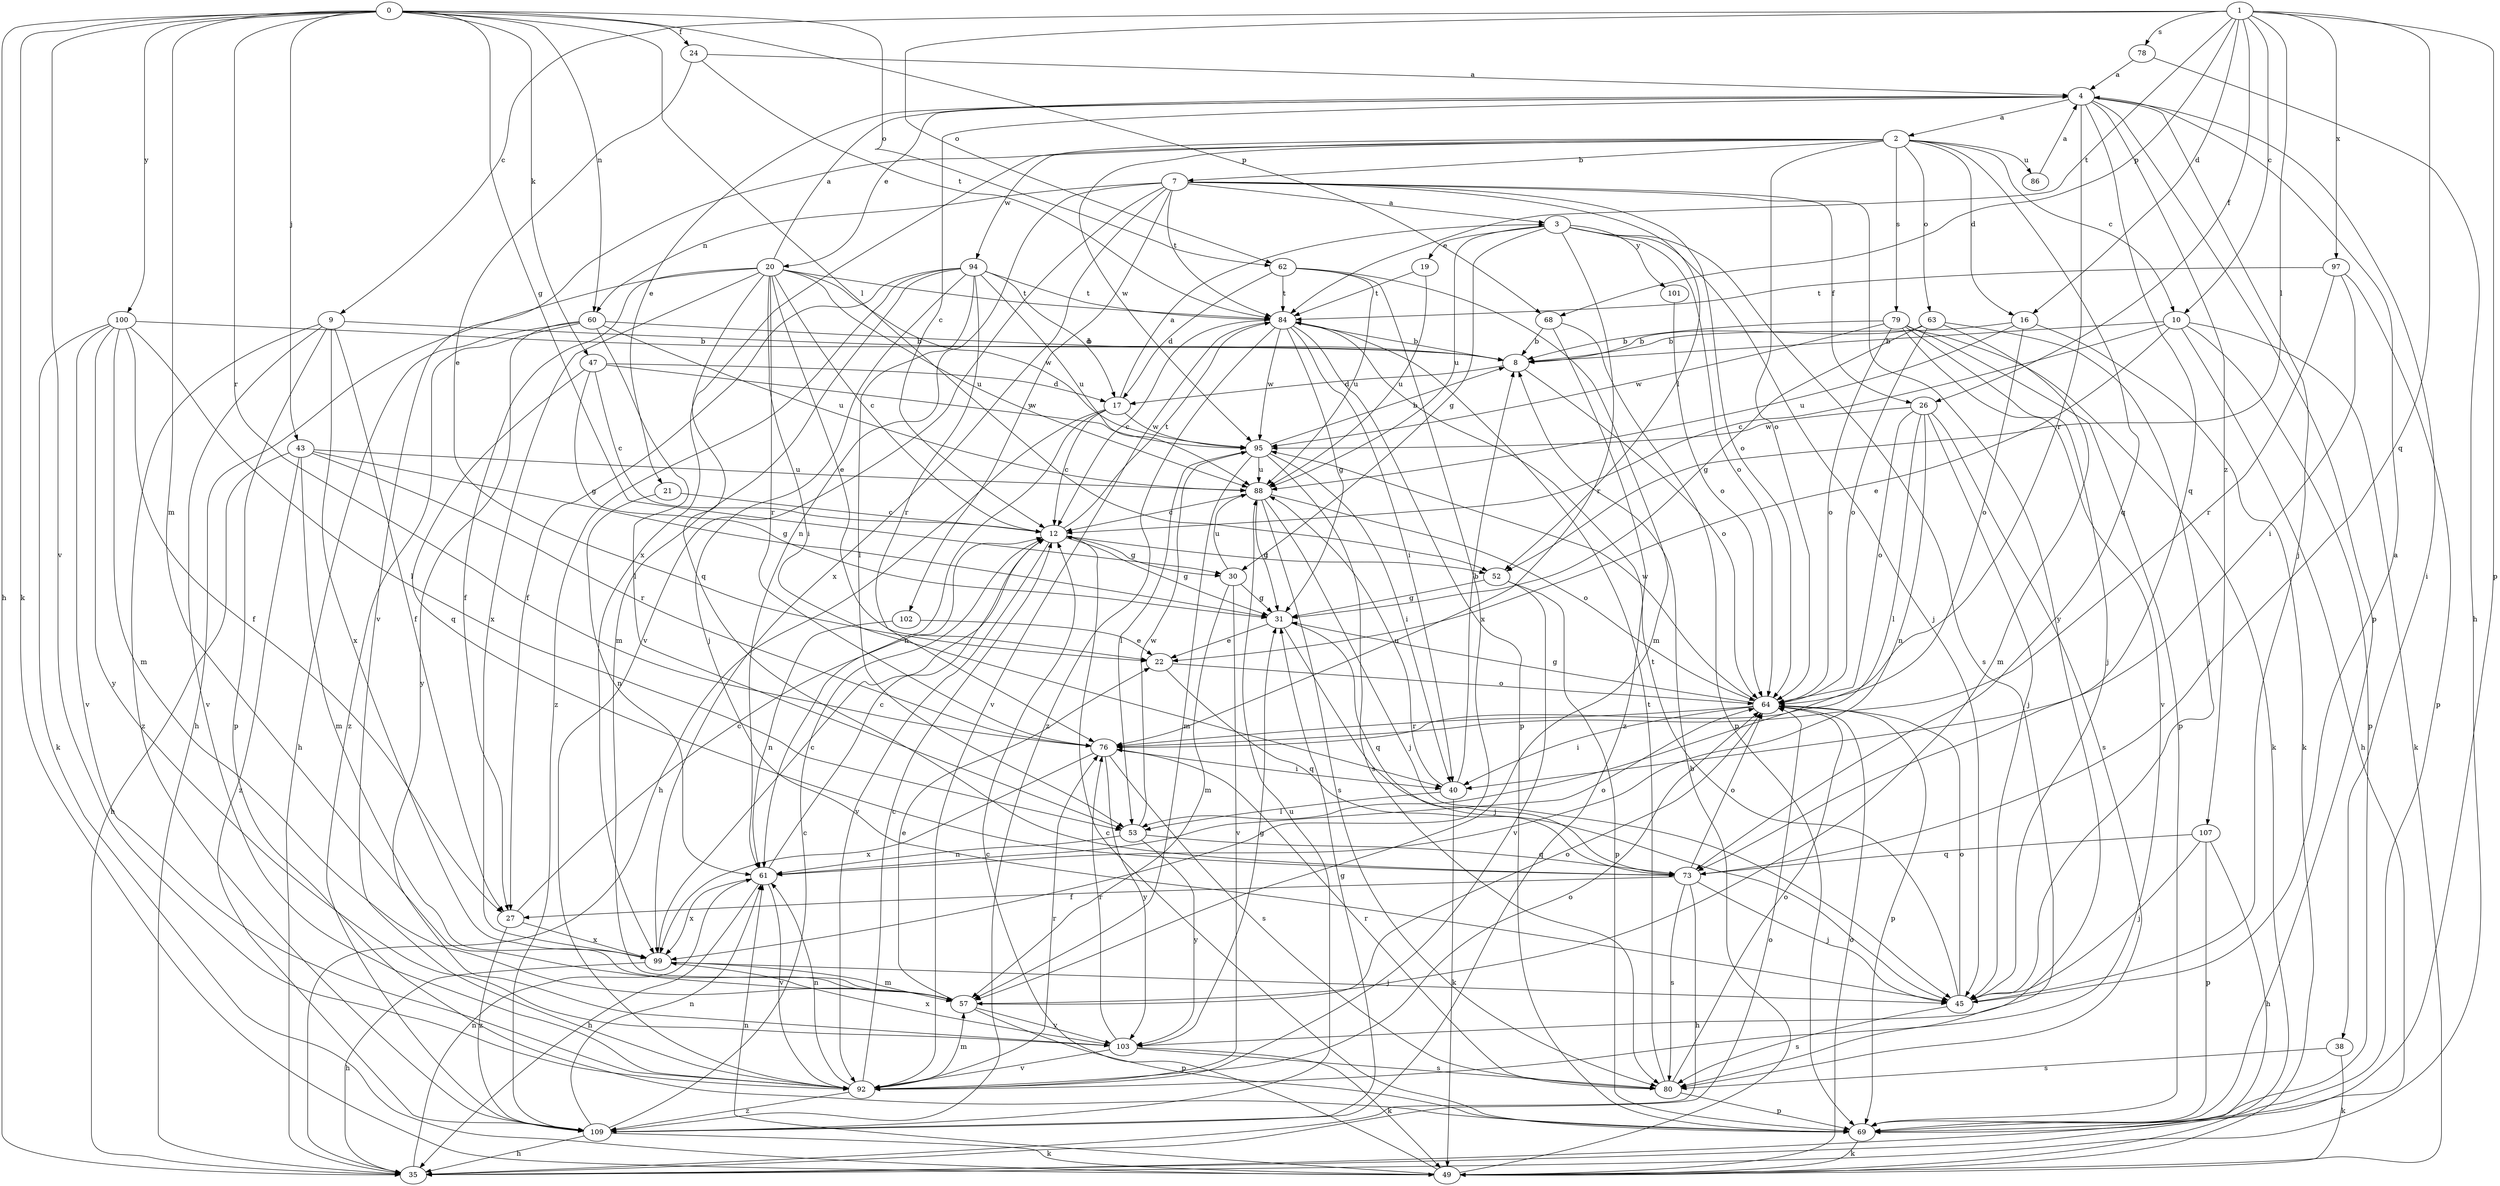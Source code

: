 strict digraph  {
0;
1;
2;
3;
4;
7;
8;
9;
10;
12;
16;
17;
19;
20;
21;
22;
24;
26;
27;
30;
31;
35;
38;
40;
43;
45;
47;
49;
52;
53;
57;
60;
61;
62;
63;
64;
68;
69;
73;
76;
78;
79;
80;
84;
86;
88;
92;
94;
95;
97;
99;
100;
101;
102;
103;
107;
109;
0 -> 24  [label=f];
0 -> 30  [label=g];
0 -> 35  [label=h];
0 -> 43  [label=j];
0 -> 47  [label=k];
0 -> 49  [label=k];
0 -> 52  [label=l];
0 -> 57  [label=m];
0 -> 60  [label=n];
0 -> 62  [label=o];
0 -> 68  [label=p];
0 -> 76  [label=r];
0 -> 92  [label=v];
0 -> 100  [label=y];
1 -> 9  [label=c];
1 -> 10  [label=c];
1 -> 16  [label=d];
1 -> 26  [label=f];
1 -> 52  [label=l];
1 -> 62  [label=o];
1 -> 68  [label=p];
1 -> 69  [label=p];
1 -> 73  [label=q];
1 -> 78  [label=s];
1 -> 84  [label=t];
1 -> 97  [label=x];
2 -> 7  [label=b];
2 -> 10  [label=c];
2 -> 16  [label=d];
2 -> 63  [label=o];
2 -> 64  [label=o];
2 -> 73  [label=q];
2 -> 79  [label=s];
2 -> 86  [label=u];
2 -> 92  [label=v];
2 -> 94  [label=w];
2 -> 95  [label=w];
2 -> 99  [label=x];
3 -> 19  [label=e];
3 -> 30  [label=g];
3 -> 45  [label=j];
3 -> 64  [label=o];
3 -> 76  [label=r];
3 -> 80  [label=s];
3 -> 88  [label=u];
3 -> 101  [label=y];
4 -> 2  [label=a];
4 -> 12  [label=c];
4 -> 20  [label=e];
4 -> 21  [label=e];
4 -> 38  [label=i];
4 -> 45  [label=j];
4 -> 69  [label=p];
4 -> 73  [label=q];
4 -> 76  [label=r];
4 -> 107  [label=z];
7 -> 3  [label=a];
7 -> 26  [label=f];
7 -> 52  [label=l];
7 -> 60  [label=n];
7 -> 61  [label=n];
7 -> 64  [label=o];
7 -> 84  [label=t];
7 -> 92  [label=v];
7 -> 99  [label=x];
7 -> 102  [label=y];
7 -> 103  [label=y];
8 -> 17  [label=d];
8 -> 64  [label=o];
9 -> 8  [label=b];
9 -> 27  [label=f];
9 -> 69  [label=p];
9 -> 92  [label=v];
9 -> 99  [label=x];
9 -> 109  [label=z];
10 -> 8  [label=b];
10 -> 12  [label=c];
10 -> 22  [label=e];
10 -> 35  [label=h];
10 -> 49  [label=k];
10 -> 69  [label=p];
12 -> 30  [label=g];
12 -> 31  [label=g];
12 -> 52  [label=l];
12 -> 84  [label=t];
12 -> 92  [label=v];
16 -> 8  [label=b];
16 -> 49  [label=k];
16 -> 64  [label=o];
16 -> 88  [label=u];
17 -> 3  [label=a];
17 -> 12  [label=c];
17 -> 35  [label=h];
17 -> 61  [label=n];
17 -> 95  [label=w];
19 -> 84  [label=t];
19 -> 88  [label=u];
20 -> 4  [label=a];
20 -> 12  [label=c];
20 -> 22  [label=e];
20 -> 27  [label=f];
20 -> 35  [label=h];
20 -> 40  [label=i];
20 -> 73  [label=q];
20 -> 76  [label=r];
20 -> 84  [label=t];
20 -> 88  [label=u];
20 -> 95  [label=w];
20 -> 99  [label=x];
21 -> 12  [label=c];
21 -> 61  [label=n];
22 -> 64  [label=o];
22 -> 73  [label=q];
24 -> 4  [label=a];
24 -> 22  [label=e];
24 -> 84  [label=t];
26 -> 45  [label=j];
26 -> 53  [label=l];
26 -> 61  [label=n];
26 -> 64  [label=o];
26 -> 80  [label=s];
26 -> 95  [label=w];
27 -> 12  [label=c];
27 -> 99  [label=x];
27 -> 109  [label=z];
30 -> 31  [label=g];
30 -> 57  [label=m];
30 -> 88  [label=u];
30 -> 92  [label=v];
31 -> 22  [label=e];
31 -> 45  [label=j];
31 -> 73  [label=q];
35 -> 61  [label=n];
35 -> 64  [label=o];
38 -> 49  [label=k];
38 -> 80  [label=s];
40 -> 8  [label=b];
40 -> 49  [label=k];
40 -> 53  [label=l];
40 -> 88  [label=u];
43 -> 31  [label=g];
43 -> 35  [label=h];
43 -> 57  [label=m];
43 -> 76  [label=r];
43 -> 88  [label=u];
43 -> 109  [label=z];
45 -> 4  [label=a];
45 -> 64  [label=o];
45 -> 80  [label=s];
45 -> 84  [label=t];
47 -> 12  [label=c];
47 -> 17  [label=d];
47 -> 31  [label=g];
47 -> 73  [label=q];
47 -> 95  [label=w];
49 -> 8  [label=b];
49 -> 12  [label=c];
49 -> 61  [label=n];
49 -> 64  [label=o];
52 -> 31  [label=g];
52 -> 69  [label=p];
52 -> 92  [label=v];
53 -> 61  [label=n];
53 -> 73  [label=q];
53 -> 95  [label=w];
53 -> 103  [label=y];
57 -> 22  [label=e];
57 -> 64  [label=o];
57 -> 69  [label=p];
57 -> 103  [label=y];
60 -> 8  [label=b];
60 -> 35  [label=h];
60 -> 53  [label=l];
60 -> 88  [label=u];
60 -> 103  [label=y];
60 -> 109  [label=z];
61 -> 12  [label=c];
61 -> 35  [label=h];
61 -> 64  [label=o];
61 -> 92  [label=v];
61 -> 99  [label=x];
62 -> 17  [label=d];
62 -> 57  [label=m];
62 -> 84  [label=t];
62 -> 88  [label=u];
62 -> 99  [label=x];
63 -> 8  [label=b];
63 -> 31  [label=g];
63 -> 45  [label=j];
63 -> 57  [label=m];
63 -> 64  [label=o];
64 -> 31  [label=g];
64 -> 40  [label=i];
64 -> 69  [label=p];
64 -> 76  [label=r];
64 -> 95  [label=w];
68 -> 8  [label=b];
68 -> 69  [label=p];
68 -> 109  [label=z];
69 -> 12  [label=c];
69 -> 49  [label=k];
73 -> 27  [label=f];
73 -> 35  [label=h];
73 -> 45  [label=j];
73 -> 64  [label=o];
73 -> 80  [label=s];
76 -> 40  [label=i];
76 -> 80  [label=s];
76 -> 99  [label=x];
76 -> 103  [label=y];
78 -> 4  [label=a];
78 -> 35  [label=h];
79 -> 8  [label=b];
79 -> 45  [label=j];
79 -> 49  [label=k];
79 -> 64  [label=o];
79 -> 69  [label=p];
79 -> 92  [label=v];
79 -> 95  [label=w];
80 -> 64  [label=o];
80 -> 69  [label=p];
80 -> 76  [label=r];
80 -> 84  [label=t];
84 -> 8  [label=b];
84 -> 12  [label=c];
84 -> 31  [label=g];
84 -> 40  [label=i];
84 -> 69  [label=p];
84 -> 92  [label=v];
84 -> 95  [label=w];
84 -> 109  [label=z];
86 -> 4  [label=a];
88 -> 12  [label=c];
88 -> 31  [label=g];
88 -> 45  [label=j];
88 -> 64  [label=o];
88 -> 80  [label=s];
92 -> 12  [label=c];
92 -> 57  [label=m];
92 -> 61  [label=n];
92 -> 64  [label=o];
92 -> 76  [label=r];
92 -> 109  [label=z];
94 -> 17  [label=d];
94 -> 27  [label=f];
94 -> 45  [label=j];
94 -> 53  [label=l];
94 -> 57  [label=m];
94 -> 76  [label=r];
94 -> 84  [label=t];
94 -> 88  [label=u];
94 -> 109  [label=z];
95 -> 8  [label=b];
95 -> 40  [label=i];
95 -> 53  [label=l];
95 -> 57  [label=m];
95 -> 80  [label=s];
95 -> 88  [label=u];
97 -> 40  [label=i];
97 -> 69  [label=p];
97 -> 76  [label=r];
97 -> 84  [label=t];
99 -> 12  [label=c];
99 -> 35  [label=h];
99 -> 45  [label=j];
99 -> 57  [label=m];
100 -> 8  [label=b];
100 -> 27  [label=f];
100 -> 49  [label=k];
100 -> 53  [label=l];
100 -> 57  [label=m];
100 -> 92  [label=v];
100 -> 103  [label=y];
101 -> 64  [label=o];
102 -> 22  [label=e];
102 -> 61  [label=n];
103 -> 31  [label=g];
103 -> 49  [label=k];
103 -> 76  [label=r];
103 -> 80  [label=s];
103 -> 92  [label=v];
103 -> 99  [label=x];
107 -> 35  [label=h];
107 -> 45  [label=j];
107 -> 69  [label=p];
107 -> 73  [label=q];
109 -> 12  [label=c];
109 -> 31  [label=g];
109 -> 35  [label=h];
109 -> 49  [label=k];
109 -> 61  [label=n];
109 -> 88  [label=u];
}
